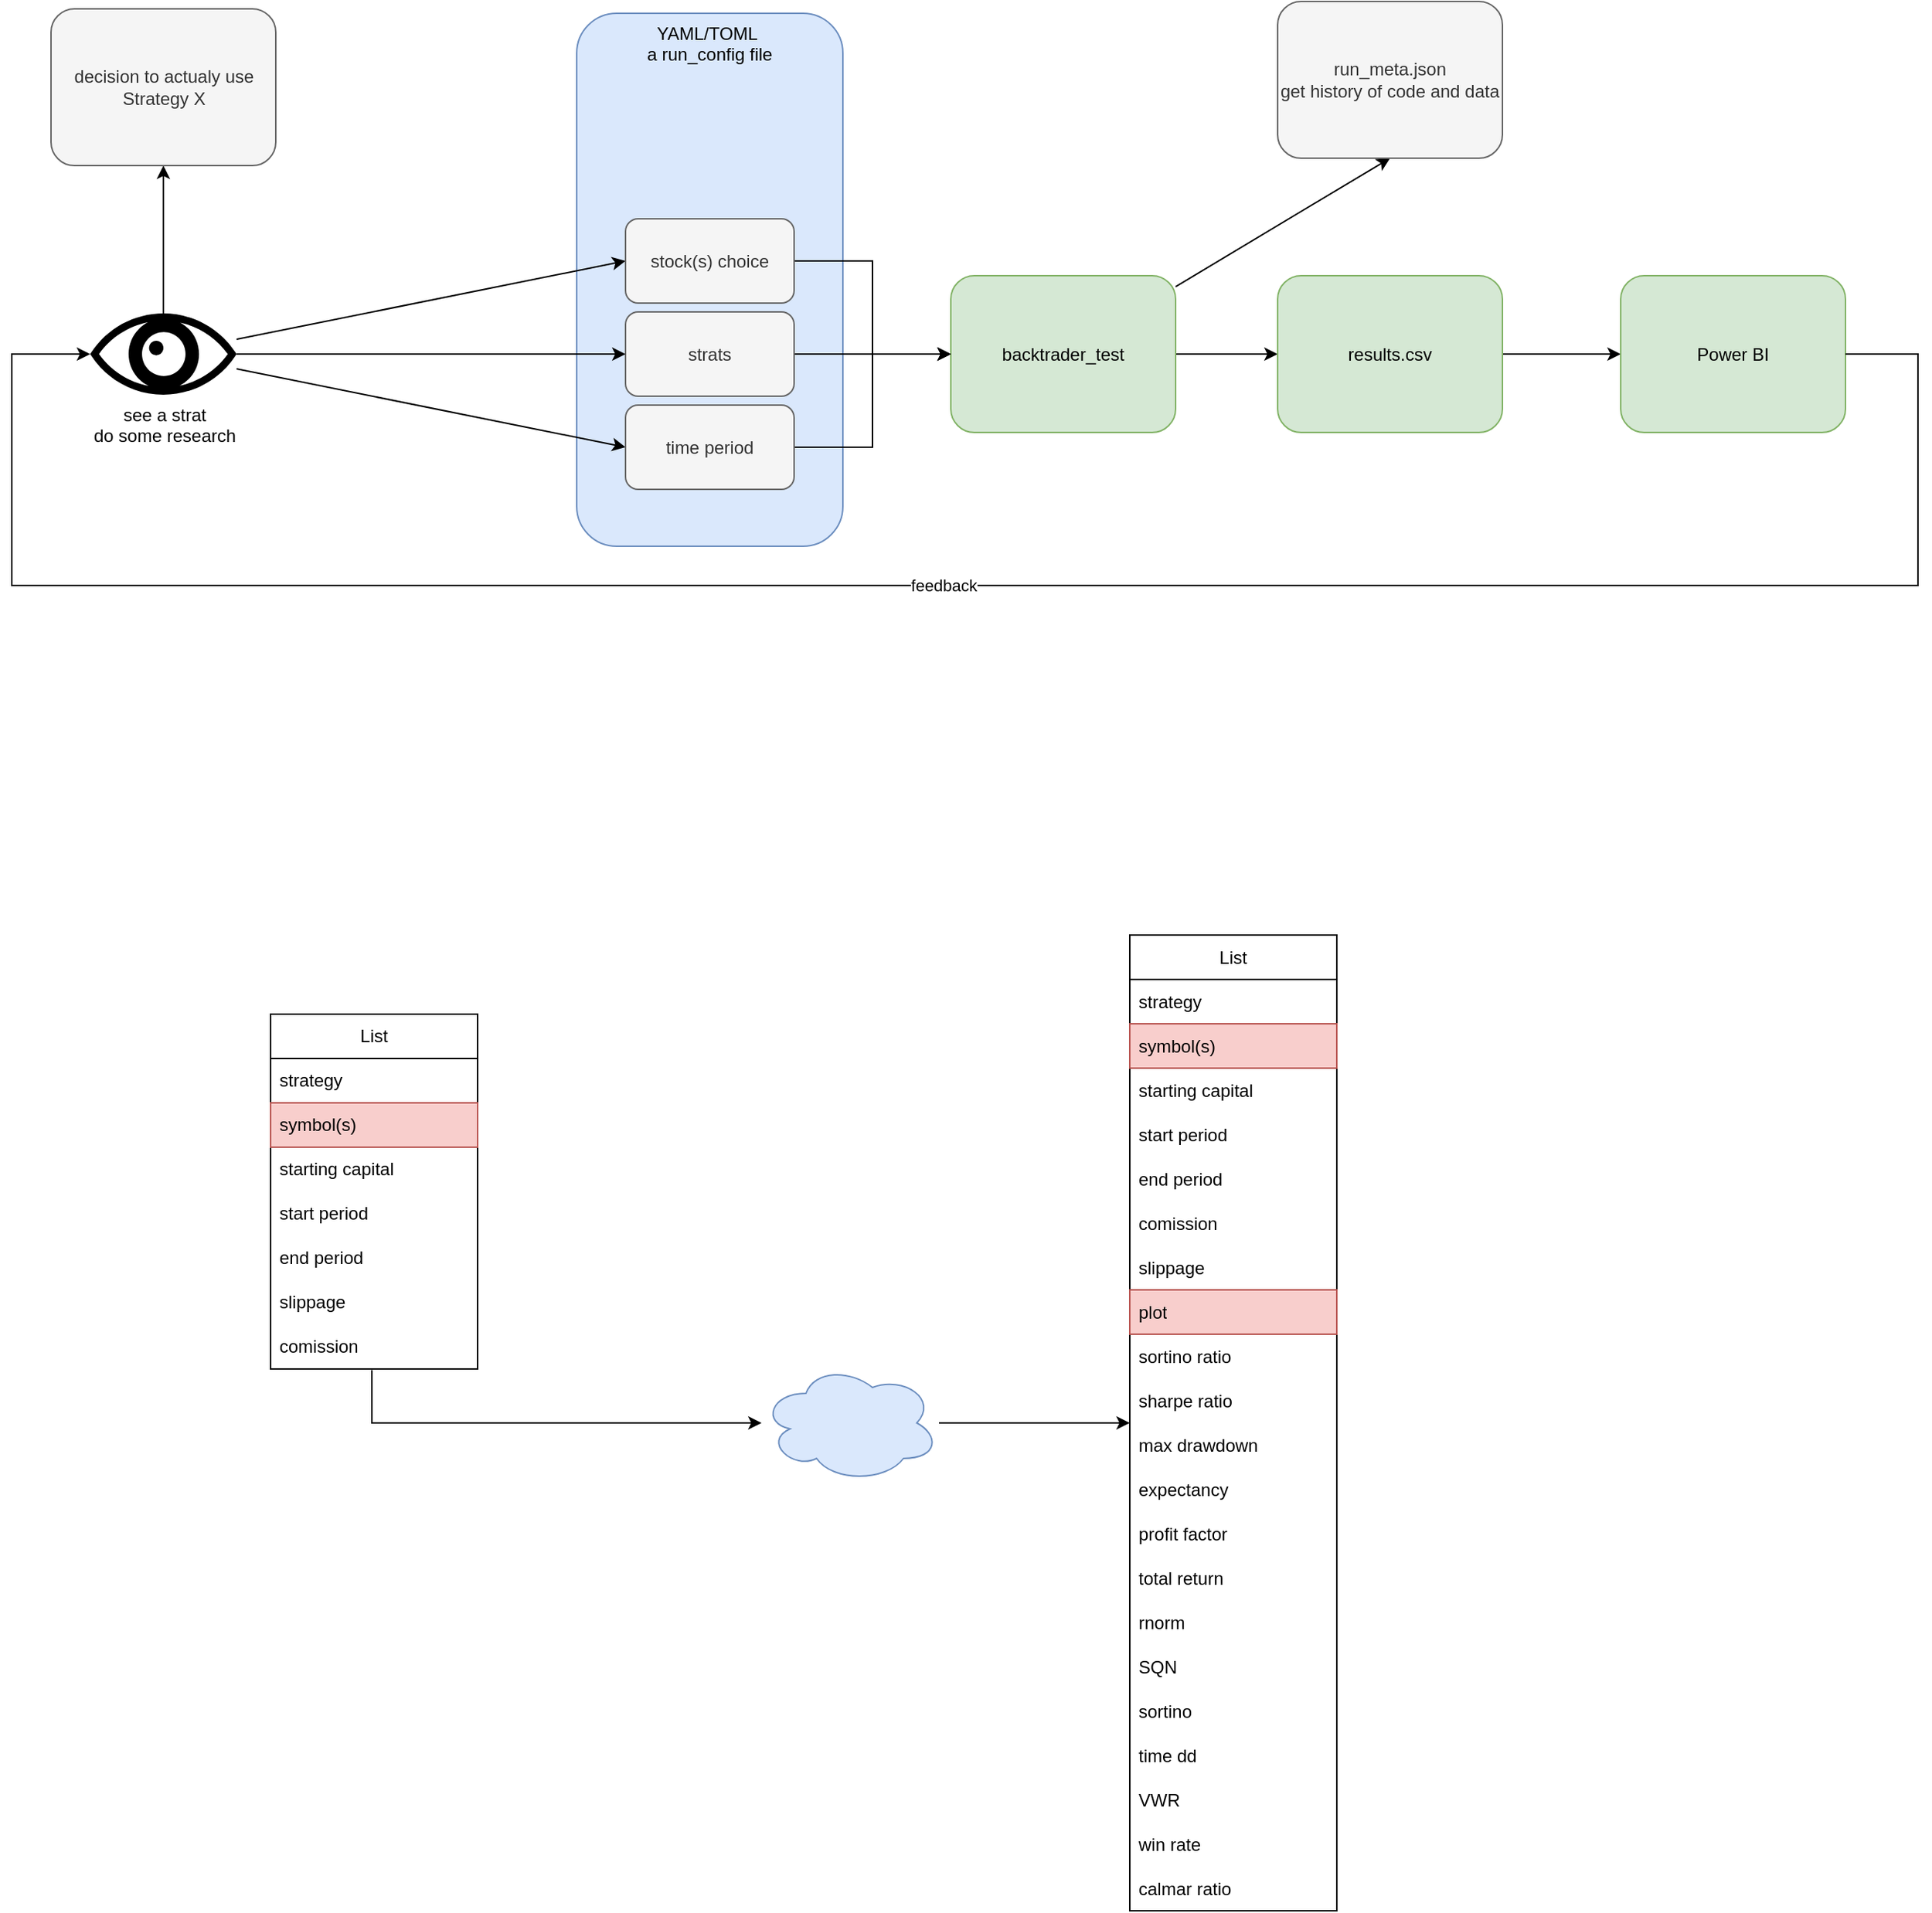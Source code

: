 <mxfile version="28.2.1" pages="4">
  <diagram name="Page-1" id="PpLuvKgXR1cycfUdP8N_">
    <mxGraphModel dx="1826" dy="846" grid="0" gridSize="10" guides="1" tooltips="1" connect="1" arrows="1" fold="1" page="0" pageScale="1" pageWidth="850" pageHeight="1100" math="0" shadow="0">
      <root>
        <mxCell id="0" />
        <mxCell id="1" parent="0" />
        <mxCell id="OttVHMf_RPyd4eU70FB--28" value="YAML/TOML&amp;nbsp;&lt;div&gt;a run_config file&lt;/div&gt;" style="rounded=1;whiteSpace=wrap;html=1;fillColor=#dae8fc;strokeColor=#6c8ebf;verticalAlign=top;" parent="1" vertex="1">
          <mxGeometry x="161" y="22" width="180" height="360.5" as="geometry" />
        </mxCell>
        <mxCell id="OttVHMf_RPyd4eU70FB--8" value="" style="edgeStyle=orthogonalEdgeStyle;rounded=0;orthogonalLoop=1;jettySize=auto;html=1;" parent="1" source="OttVHMf_RPyd4eU70FB--1" target="OttVHMf_RPyd4eU70FB--7" edge="1">
          <mxGeometry relative="1" as="geometry" />
        </mxCell>
        <mxCell id="OttVHMf_RPyd4eU70FB--1" value="backtrader_test" style="rounded=1;whiteSpace=wrap;html=1;fillColor=#d5e8d4;strokeColor=#82b366;" parent="1" vertex="1">
          <mxGeometry x="414" y="199.5" width="152" height="106" as="geometry" />
        </mxCell>
        <mxCell id="OttVHMf_RPyd4eU70FB--6" style="edgeStyle=orthogonalEdgeStyle;rounded=0;orthogonalLoop=1;jettySize=auto;html=1;" parent="1" source="OttVHMf_RPyd4eU70FB--3" target="OttVHMf_RPyd4eU70FB--1" edge="1">
          <mxGeometry relative="1" as="geometry" />
        </mxCell>
        <mxCell id="OttVHMf_RPyd4eU70FB--3" value="strats" style="rounded=1;whiteSpace=wrap;html=1;fillColor=#f5f5f5;fontColor=#333333;strokeColor=#666666;" parent="1" vertex="1">
          <mxGeometry x="194" y="224" width="114" height="57" as="geometry" />
        </mxCell>
        <mxCell id="OttVHMf_RPyd4eU70FB--5" style="rounded=0;orthogonalLoop=1;jettySize=auto;html=1;" parent="1" source="OttVHMf_RPyd4eU70FB--4" target="OttVHMf_RPyd4eU70FB--3" edge="1">
          <mxGeometry relative="1" as="geometry" />
        </mxCell>
        <mxCell id="OttVHMf_RPyd4eU70FB--19" style="rounded=0;orthogonalLoop=1;jettySize=auto;html=1;entryX=0;entryY=0.5;entryDx=0;entryDy=0;" parent="1" source="OttVHMf_RPyd4eU70FB--4" target="OttVHMf_RPyd4eU70FB--13" edge="1">
          <mxGeometry relative="1" as="geometry" />
        </mxCell>
        <mxCell id="OttVHMf_RPyd4eU70FB--20" style="rounded=0;orthogonalLoop=1;jettySize=auto;html=1;entryX=0;entryY=0.5;entryDx=0;entryDy=0;" parent="1" source="OttVHMf_RPyd4eU70FB--4" target="OttVHMf_RPyd4eU70FB--15" edge="1">
          <mxGeometry relative="1" as="geometry" />
        </mxCell>
        <mxCell id="OttVHMf_RPyd4eU70FB--23" style="edgeStyle=orthogonalEdgeStyle;rounded=0;orthogonalLoop=1;jettySize=auto;html=1;" parent="1" source="OttVHMf_RPyd4eU70FB--4" target="OttVHMf_RPyd4eU70FB--24" edge="1">
          <mxGeometry relative="1" as="geometry">
            <mxPoint x="-138" y="70" as="targetPoint" />
          </mxGeometry>
        </mxCell>
        <mxCell id="OttVHMf_RPyd4eU70FB--4" value="see a strat&lt;div&gt;do some research&lt;/div&gt;" style="shape=mxgraph.signs.healthcare.eye;html=1;pointerEvents=1;fillColor=#000000;strokeColor=none;verticalLabelPosition=bottom;verticalAlign=top;align=center;" parent="1" vertex="1">
          <mxGeometry x="-168" y="225" width="99" height="55" as="geometry" />
        </mxCell>
        <mxCell id="OttVHMf_RPyd4eU70FB--12" value="" style="edgeStyle=orthogonalEdgeStyle;rounded=0;orthogonalLoop=1;jettySize=auto;html=1;" parent="1" source="OttVHMf_RPyd4eU70FB--7" target="OttVHMf_RPyd4eU70FB--11" edge="1">
          <mxGeometry relative="1" as="geometry" />
        </mxCell>
        <mxCell id="OttVHMf_RPyd4eU70FB--7" value="results.csv" style="rounded=1;whiteSpace=wrap;html=1;fillColor=#d5e8d4;strokeColor=#82b366;" parent="1" vertex="1">
          <mxGeometry x="635" y="199.5" width="152" height="106" as="geometry" />
        </mxCell>
        <mxCell id="OttVHMf_RPyd4eU70FB--27" value="" style="rounded=0;orthogonalLoop=1;jettySize=auto;html=1;entryX=0.5;entryY=1;entryDx=0;entryDy=0;" parent="1" source="OttVHMf_RPyd4eU70FB--1" target="OttVHMf_RPyd4eU70FB--26" edge="1">
          <mxGeometry relative="1" as="geometry" />
        </mxCell>
        <mxCell id="OttVHMf_RPyd4eU70FB--11" value="Power BI" style="rounded=1;whiteSpace=wrap;html=1;fillColor=#d5e8d4;strokeColor=#82b366;" parent="1" vertex="1">
          <mxGeometry x="867" y="199.5" width="152" height="106" as="geometry" />
        </mxCell>
        <mxCell id="OttVHMf_RPyd4eU70FB--14" style="edgeStyle=orthogonalEdgeStyle;rounded=0;orthogonalLoop=1;jettySize=auto;html=1;" parent="1" source="OttVHMf_RPyd4eU70FB--13" target="OttVHMf_RPyd4eU70FB--1" edge="1">
          <mxGeometry relative="1" as="geometry" />
        </mxCell>
        <mxCell id="OttVHMf_RPyd4eU70FB--13" value="stock(s) choice" style="rounded=1;whiteSpace=wrap;html=1;fillColor=#f5f5f5;fontColor=#333333;strokeColor=#666666;" parent="1" vertex="1">
          <mxGeometry x="194" y="161" width="114" height="57" as="geometry" />
        </mxCell>
        <mxCell id="OttVHMf_RPyd4eU70FB--16" style="edgeStyle=orthogonalEdgeStyle;rounded=0;orthogonalLoop=1;jettySize=auto;html=1;" parent="1" source="OttVHMf_RPyd4eU70FB--15" target="OttVHMf_RPyd4eU70FB--1" edge="1">
          <mxGeometry relative="1" as="geometry" />
        </mxCell>
        <mxCell id="OttVHMf_RPyd4eU70FB--15" value="time period" style="rounded=1;whiteSpace=wrap;html=1;fillColor=#f5f5f5;fontColor=#333333;strokeColor=#666666;" parent="1" vertex="1">
          <mxGeometry x="194" y="287" width="114" height="57" as="geometry" />
        </mxCell>
        <mxCell id="OttVHMf_RPyd4eU70FB--21" style="edgeStyle=orthogonalEdgeStyle;rounded=0;orthogonalLoop=1;jettySize=auto;html=1;entryX=0;entryY=0.5;entryDx=0;entryDy=0;entryPerimeter=0;" parent="1" source="OttVHMf_RPyd4eU70FB--11" target="OttVHMf_RPyd4eU70FB--4" edge="1">
          <mxGeometry relative="1" as="geometry">
            <Array as="points">
              <mxPoint x="1068" y="252" />
              <mxPoint x="1068" y="409" />
              <mxPoint x="-221" y="409" />
              <mxPoint x="-221" y="252" />
            </Array>
          </mxGeometry>
        </mxCell>
        <mxCell id="OttVHMf_RPyd4eU70FB--22" value="feedback" style="edgeLabel;html=1;align=center;verticalAlign=middle;resizable=0;points=[];" parent="OttVHMf_RPyd4eU70FB--21" vertex="1" connectable="0">
          <mxGeometry x="0.015" relative="1" as="geometry">
            <mxPoint as="offset" />
          </mxGeometry>
        </mxCell>
        <mxCell id="OttVHMf_RPyd4eU70FB--24" value="decision to actualy use Strategy X" style="rounded=1;whiteSpace=wrap;html=1;fillColor=#f5f5f5;fontColor=#333333;strokeColor=#666666;" parent="1" vertex="1">
          <mxGeometry x="-194.5" y="19" width="152" height="106" as="geometry" />
        </mxCell>
        <mxCell id="OttVHMf_RPyd4eU70FB--26" value="run_meta.json&lt;div&gt;get history of code and data&lt;/div&gt;" style="rounded=1;whiteSpace=wrap;html=1;fillColor=#f5f5f5;fontColor=#333333;strokeColor=#666666;" parent="1" vertex="1">
          <mxGeometry x="635" y="14" width="152" height="106" as="geometry" />
        </mxCell>
        <mxCell id="MP7NyrBWsppJ3BY2-yc_-33" style="edgeStyle=orthogonalEdgeStyle;rounded=0;orthogonalLoop=1;jettySize=auto;html=1;" parent="1" source="MP7NyrBWsppJ3BY2-yc_-41" target="MP7NyrBWsppJ3BY2-yc_-8" edge="1">
          <mxGeometry relative="1" as="geometry">
            <mxPoint x="429" y="976" as="sourcePoint" />
          </mxGeometry>
        </mxCell>
        <mxCell id="MP7NyrBWsppJ3BY2-yc_-32" style="edgeStyle=orthogonalEdgeStyle;rounded=0;orthogonalLoop=1;jettySize=auto;html=1;exitX=0.489;exitY=1.027;exitDx=0;exitDy=0;exitPerimeter=0;" parent="1" source="MP7NyrBWsppJ3BY2-yc_-15" target="MP7NyrBWsppJ3BY2-yc_-41" edge="1">
          <mxGeometry relative="1" as="geometry">
            <mxPoint x="124" y="975.524" as="targetPoint" />
          </mxGeometry>
        </mxCell>
        <mxCell id="MP7NyrBWsppJ3BY2-yc_-4" value="List" style="swimlane;fontStyle=0;childLayout=stackLayout;horizontal=1;startSize=30;horizontalStack=0;resizeParent=1;resizeParentMax=0;resizeLast=0;collapsible=1;marginBottom=0;whiteSpace=wrap;html=1;" parent="1" vertex="1">
          <mxGeometry x="-46" y="699" width="140" height="240" as="geometry">
            <mxRectangle x="-46" y="699" width="54" height="30" as="alternateBounds" />
          </mxGeometry>
        </mxCell>
        <mxCell id="MP7NyrBWsppJ3BY2-yc_-5" value="strategy" style="text;strokeColor=none;fillColor=none;align=left;verticalAlign=middle;spacingLeft=4;spacingRight=4;overflow=hidden;points=[[0,0.5],[1,0.5]];portConstraint=eastwest;rotatable=0;whiteSpace=wrap;html=1;" parent="MP7NyrBWsppJ3BY2-yc_-4" vertex="1">
          <mxGeometry y="30" width="140" height="30" as="geometry" />
        </mxCell>
        <mxCell id="58ptV76HH5DCuxlVRL2f-1" value="symbol(s)" style="text;strokeColor=#b85450;fillColor=#f8cecc;align=left;verticalAlign=middle;spacingLeft=4;spacingRight=4;overflow=hidden;points=[[0,0.5],[1,0.5]];portConstraint=eastwest;rotatable=0;whiteSpace=wrap;html=1;" vertex="1" parent="MP7NyrBWsppJ3BY2-yc_-4">
          <mxGeometry y="60" width="140" height="30" as="geometry" />
        </mxCell>
        <mxCell id="MP7NyrBWsppJ3BY2-yc_-13" value="starting capital" style="text;strokeColor=none;fillColor=none;align=left;verticalAlign=middle;spacingLeft=4;spacingRight=4;overflow=hidden;points=[[0,0.5],[1,0.5]];portConstraint=eastwest;rotatable=0;whiteSpace=wrap;html=1;" parent="MP7NyrBWsppJ3BY2-yc_-4" vertex="1">
          <mxGeometry y="90" width="140" height="30" as="geometry" />
        </mxCell>
        <mxCell id="MP7NyrBWsppJ3BY2-yc_-7" value="start period" style="text;strokeColor=none;fillColor=none;align=left;verticalAlign=middle;spacingLeft=4;spacingRight=4;overflow=hidden;points=[[0,0.5],[1,0.5]];portConstraint=eastwest;rotatable=0;whiteSpace=wrap;html=1;" parent="MP7NyrBWsppJ3BY2-yc_-4" vertex="1">
          <mxGeometry y="120" width="140" height="30" as="geometry" />
        </mxCell>
        <mxCell id="MP7NyrBWsppJ3BY2-yc_-12" value="end period" style="text;strokeColor=none;fillColor=none;align=left;verticalAlign=middle;spacingLeft=4;spacingRight=4;overflow=hidden;points=[[0,0.5],[1,0.5]];portConstraint=eastwest;rotatable=0;whiteSpace=wrap;html=1;" parent="MP7NyrBWsppJ3BY2-yc_-4" vertex="1">
          <mxGeometry y="150" width="140" height="30" as="geometry" />
        </mxCell>
        <mxCell id="MP7NyrBWsppJ3BY2-yc_-16" value="slippage" style="text;strokeColor=none;fillColor=none;align=left;verticalAlign=middle;spacingLeft=4;spacingRight=4;overflow=hidden;points=[[0,0.5],[1,0.5]];portConstraint=eastwest;rotatable=0;whiteSpace=wrap;html=1;" parent="MP7NyrBWsppJ3BY2-yc_-4" vertex="1">
          <mxGeometry y="180" width="140" height="30" as="geometry" />
        </mxCell>
        <mxCell id="MP7NyrBWsppJ3BY2-yc_-15" value="comission" style="text;strokeColor=none;fillColor=none;align=left;verticalAlign=middle;spacingLeft=4;spacingRight=4;overflow=hidden;points=[[0,0.5],[1,0.5]];portConstraint=eastwest;rotatable=0;whiteSpace=wrap;html=1;" parent="MP7NyrBWsppJ3BY2-yc_-4" vertex="1">
          <mxGeometry y="210" width="140" height="30" as="geometry" />
        </mxCell>
        <mxCell id="MP7NyrBWsppJ3BY2-yc_-8" value="List" style="swimlane;fontStyle=0;childLayout=stackLayout;horizontal=1;startSize=30;horizontalStack=0;resizeParent=1;resizeParentMax=0;resizeLast=0;collapsible=1;marginBottom=0;whiteSpace=wrap;html=1;" parent="1" vertex="1">
          <mxGeometry x="535" y="645.5" width="140" height="660" as="geometry">
            <mxRectangle x="535" y="645.5" width="54" height="30" as="alternateBounds" />
          </mxGeometry>
        </mxCell>
        <mxCell id="MP7NyrBWsppJ3BY2-yc_-34" value="strategy" style="text;strokeColor=none;fillColor=none;align=left;verticalAlign=middle;spacingLeft=4;spacingRight=4;overflow=hidden;points=[[0,0.5],[1,0.5]];portConstraint=eastwest;rotatable=0;whiteSpace=wrap;html=1;" parent="MP7NyrBWsppJ3BY2-yc_-8" vertex="1">
          <mxGeometry y="30" width="140" height="30" as="geometry" />
        </mxCell>
        <mxCell id="MP7NyrBWsppJ3BY2-yc_-35" value="symbol(s)" style="text;strokeColor=#b85450;fillColor=#f8cecc;align=left;verticalAlign=middle;spacingLeft=4;spacingRight=4;overflow=hidden;points=[[0,0.5],[1,0.5]];portConstraint=eastwest;rotatable=0;whiteSpace=wrap;html=1;" parent="MP7NyrBWsppJ3BY2-yc_-8" vertex="1">
          <mxGeometry y="60" width="140" height="30" as="geometry" />
        </mxCell>
        <mxCell id="MP7NyrBWsppJ3BY2-yc_-36" value="starting capital" style="text;strokeColor=none;fillColor=none;align=left;verticalAlign=middle;spacingLeft=4;spacingRight=4;overflow=hidden;points=[[0,0.5],[1,0.5]];portConstraint=eastwest;rotatable=0;whiteSpace=wrap;html=1;" parent="MP7NyrBWsppJ3BY2-yc_-8" vertex="1">
          <mxGeometry y="90" width="140" height="30" as="geometry" />
        </mxCell>
        <mxCell id="MP7NyrBWsppJ3BY2-yc_-37" value="start period" style="text;strokeColor=none;fillColor=none;align=left;verticalAlign=middle;spacingLeft=4;spacingRight=4;overflow=hidden;points=[[0,0.5],[1,0.5]];portConstraint=eastwest;rotatable=0;whiteSpace=wrap;html=1;" parent="MP7NyrBWsppJ3BY2-yc_-8" vertex="1">
          <mxGeometry y="120" width="140" height="30" as="geometry" />
        </mxCell>
        <mxCell id="MP7NyrBWsppJ3BY2-yc_-38" value="end period" style="text;strokeColor=none;fillColor=none;align=left;verticalAlign=middle;spacingLeft=4;spacingRight=4;overflow=hidden;points=[[0,0.5],[1,0.5]];portConstraint=eastwest;rotatable=0;whiteSpace=wrap;html=1;" parent="MP7NyrBWsppJ3BY2-yc_-8" vertex="1">
          <mxGeometry y="150" width="140" height="30" as="geometry" />
        </mxCell>
        <mxCell id="MP7NyrBWsppJ3BY2-yc_-40" value="comission" style="text;strokeColor=none;fillColor=none;align=left;verticalAlign=middle;spacingLeft=4;spacingRight=4;overflow=hidden;points=[[0,0.5],[1,0.5]];portConstraint=eastwest;rotatable=0;whiteSpace=wrap;html=1;" parent="MP7NyrBWsppJ3BY2-yc_-8" vertex="1">
          <mxGeometry y="180" width="140" height="30" as="geometry" />
        </mxCell>
        <mxCell id="MP7NyrBWsppJ3BY2-yc_-39" value="slippage" style="text;strokeColor=none;fillColor=none;align=left;verticalAlign=middle;spacingLeft=4;spacingRight=4;overflow=hidden;points=[[0,0.5],[1,0.5]];portConstraint=eastwest;rotatable=0;whiteSpace=wrap;html=1;" parent="MP7NyrBWsppJ3BY2-yc_-8" vertex="1">
          <mxGeometry y="210" width="140" height="30" as="geometry" />
        </mxCell>
        <mxCell id="MP7NyrBWsppJ3BY2-yc_-9" value="plot" style="text;strokeColor=#b85450;fillColor=#f8cecc;align=left;verticalAlign=middle;spacingLeft=4;spacingRight=4;overflow=hidden;points=[[0,0.5],[1,0.5]];portConstraint=eastwest;rotatable=0;whiteSpace=wrap;html=1;" parent="MP7NyrBWsppJ3BY2-yc_-8" vertex="1">
          <mxGeometry y="240" width="140" height="30" as="geometry" />
        </mxCell>
        <mxCell id="MP7NyrBWsppJ3BY2-yc_-20" value="sortino ratio" style="text;strokeColor=none;fillColor=none;align=left;verticalAlign=middle;spacingLeft=4;spacingRight=4;overflow=hidden;points=[[0,0.5],[1,0.5]];portConstraint=eastwest;rotatable=0;whiteSpace=wrap;html=1;" parent="MP7NyrBWsppJ3BY2-yc_-8" vertex="1">
          <mxGeometry y="270" width="140" height="30" as="geometry" />
        </mxCell>
        <mxCell id="MP7NyrBWsppJ3BY2-yc_-19" value="sharpe ratio" style="text;strokeColor=none;fillColor=none;align=left;verticalAlign=middle;spacingLeft=4;spacingRight=4;overflow=hidden;points=[[0,0.5],[1,0.5]];portConstraint=eastwest;rotatable=0;whiteSpace=wrap;html=1;" parent="MP7NyrBWsppJ3BY2-yc_-8" vertex="1">
          <mxGeometry y="300" width="140" height="30" as="geometry" />
        </mxCell>
        <mxCell id="MP7NyrBWsppJ3BY2-yc_-22" value="max drawdown" style="text;strokeColor=none;fillColor=none;align=left;verticalAlign=middle;spacingLeft=4;spacingRight=4;overflow=hidden;points=[[0,0.5],[1,0.5]];portConstraint=eastwest;rotatable=0;whiteSpace=wrap;html=1;" parent="MP7NyrBWsppJ3BY2-yc_-8" vertex="1">
          <mxGeometry y="330" width="140" height="30" as="geometry" />
        </mxCell>
        <mxCell id="MP7NyrBWsppJ3BY2-yc_-29" value="expectancy" style="text;strokeColor=none;fillColor=none;align=left;verticalAlign=middle;spacingLeft=4;spacingRight=4;overflow=hidden;points=[[0,0.5],[1,0.5]];portConstraint=eastwest;rotatable=0;whiteSpace=wrap;html=1;" parent="MP7NyrBWsppJ3BY2-yc_-8" vertex="1">
          <mxGeometry y="360" width="140" height="30" as="geometry" />
        </mxCell>
        <mxCell id="MP7NyrBWsppJ3BY2-yc_-21" value="profit factor" style="text;strokeColor=none;fillColor=none;align=left;verticalAlign=middle;spacingLeft=4;spacingRight=4;overflow=hidden;points=[[0,0.5],[1,0.5]];portConstraint=eastwest;rotatable=0;whiteSpace=wrap;html=1;" parent="MP7NyrBWsppJ3BY2-yc_-8" vertex="1">
          <mxGeometry y="390" width="140" height="30" as="geometry" />
        </mxCell>
        <mxCell id="MP7NyrBWsppJ3BY2-yc_-25" value="total return" style="text;strokeColor=none;fillColor=none;align=left;verticalAlign=middle;spacingLeft=4;spacingRight=4;overflow=hidden;points=[[0,0.5],[1,0.5]];portConstraint=eastwest;rotatable=0;whiteSpace=wrap;html=1;" parent="MP7NyrBWsppJ3BY2-yc_-8" vertex="1">
          <mxGeometry y="420" width="140" height="30" as="geometry" />
        </mxCell>
        <mxCell id="MP7NyrBWsppJ3BY2-yc_-28" value="rnorm" style="text;strokeColor=none;fillColor=none;align=left;verticalAlign=middle;spacingLeft=4;spacingRight=4;overflow=hidden;points=[[0,0.5],[1,0.5]];portConstraint=eastwest;rotatable=0;whiteSpace=wrap;html=1;" parent="MP7NyrBWsppJ3BY2-yc_-8" vertex="1">
          <mxGeometry y="450" width="140" height="30" as="geometry" />
        </mxCell>
        <mxCell id="MP7NyrBWsppJ3BY2-yc_-27" value="SQN" style="text;strokeColor=none;fillColor=none;align=left;verticalAlign=middle;spacingLeft=4;spacingRight=4;overflow=hidden;points=[[0,0.5],[1,0.5]];portConstraint=eastwest;rotatable=0;whiteSpace=wrap;html=1;" parent="MP7NyrBWsppJ3BY2-yc_-8" vertex="1">
          <mxGeometry y="480" width="140" height="30" as="geometry" />
        </mxCell>
        <mxCell id="MP7NyrBWsppJ3BY2-yc_-24" value="sortino" style="text;strokeColor=none;fillColor=none;align=left;verticalAlign=middle;spacingLeft=4;spacingRight=4;overflow=hidden;points=[[0,0.5],[1,0.5]];portConstraint=eastwest;rotatable=0;whiteSpace=wrap;html=1;" parent="MP7NyrBWsppJ3BY2-yc_-8" vertex="1">
          <mxGeometry y="510" width="140" height="30" as="geometry" />
        </mxCell>
        <mxCell id="MP7NyrBWsppJ3BY2-yc_-30" value="time dd" style="text;strokeColor=none;fillColor=none;align=left;verticalAlign=middle;spacingLeft=4;spacingRight=4;overflow=hidden;points=[[0,0.5],[1,0.5]];portConstraint=eastwest;rotatable=0;whiteSpace=wrap;html=1;" parent="MP7NyrBWsppJ3BY2-yc_-8" vertex="1">
          <mxGeometry y="540" width="140" height="30" as="geometry" />
        </mxCell>
        <mxCell id="MP7NyrBWsppJ3BY2-yc_-26" value="VWR" style="text;strokeColor=none;fillColor=none;align=left;verticalAlign=middle;spacingLeft=4;spacingRight=4;overflow=hidden;points=[[0,0.5],[1,0.5]];portConstraint=eastwest;rotatable=0;whiteSpace=wrap;html=1;" parent="MP7NyrBWsppJ3BY2-yc_-8" vertex="1">
          <mxGeometry y="570" width="140" height="30" as="geometry" />
        </mxCell>
        <mxCell id="MP7NyrBWsppJ3BY2-yc_-23" value="win rate" style="text;strokeColor=none;fillColor=none;align=left;verticalAlign=middle;spacingLeft=4;spacingRight=4;overflow=hidden;points=[[0,0.5],[1,0.5]];portConstraint=eastwest;rotatable=0;whiteSpace=wrap;html=1;" parent="MP7NyrBWsppJ3BY2-yc_-8" vertex="1">
          <mxGeometry y="600" width="140" height="30" as="geometry" />
        </mxCell>
        <mxCell id="MP7NyrBWsppJ3BY2-yc_-18" value="calmar ratio" style="text;strokeColor=none;fillColor=none;align=left;verticalAlign=middle;spacingLeft=4;spacingRight=4;overflow=hidden;points=[[0,0.5],[1,0.5]];portConstraint=eastwest;rotatable=0;whiteSpace=wrap;html=1;" parent="MP7NyrBWsppJ3BY2-yc_-8" vertex="1">
          <mxGeometry y="630" width="140" height="30" as="geometry" />
        </mxCell>
        <mxCell id="MP7NyrBWsppJ3BY2-yc_-41" value="" style="ellipse;shape=cloud;whiteSpace=wrap;html=1;fillColor=#dae8fc;strokeColor=#6c8ebf;" parent="1" vertex="1">
          <mxGeometry x="286" y="935.5" width="120" height="80" as="geometry" />
        </mxCell>
      </root>
    </mxGraphModel>
  </diagram>
  <diagram id="wu6eLkEy-QLBU9SzQ8Wd" name="Page-2">
    <mxGraphModel dx="1383" dy="983" grid="0" gridSize="10" guides="1" tooltips="1" connect="1" arrows="1" fold="1" page="0" pageScale="1" pageWidth="850" pageHeight="1100" math="0" shadow="0">
      <root>
        <mxCell id="0" />
        <mxCell id="1" parent="0" />
        <mxCell id="2_683GzcOg6-tzV2Ec2P-1" value="todo" style="swimlane;fontStyle=0;childLayout=stackLayout;horizontal=1;startSize=30;horizontalStack=0;resizeParent=1;resizeParentMax=0;resizeLast=0;collapsible=1;marginBottom=0;whiteSpace=wrap;html=1;fillColor=#dae8fc;strokeColor=#6c8ebf;" parent="1" vertex="1">
          <mxGeometry x="-136" y="-201" width="300" height="120" as="geometry" />
        </mxCell>
        <mxCell id="uV68EcK6joVEOVaFNvzS-14" value="BTC seulement 200 valeures extraite d&#39;alpha" style="text;strokeColor=#d79b00;fillColor=#ffe6cc;align=left;verticalAlign=middle;spacingLeft=4;spacingRight=4;overflow=hidden;points=[[0,0.5],[1,0.5]];portConstraint=eastwest;rotatable=0;whiteSpace=wrap;html=1;strokeWidth=1;opacity=50;" parent="2_683GzcOg6-tzV2Ec2P-1" vertex="1">
          <mxGeometry y="30" width="300" height="30" as="geometry" />
        </mxCell>
        <mxCell id="-RUpofSE1hd5LHela24s-1" value="l&#39;import utilisant stooq prend pas en compte le fichier de config yaml" style="text;strokeColor=#d79b00;fillColor=#ffe6cc;align=left;verticalAlign=middle;spacingLeft=4;spacingRight=4;overflow=hidden;points=[[0,0.5],[1,0.5]];portConstraint=eastwest;rotatable=0;whiteSpace=wrap;html=1;strokeWidth=1;opacity=50;" parent="2_683GzcOg6-tzV2Ec2P-1" vertex="1">
          <mxGeometry y="60" width="300" height="30" as="geometry" />
        </mxCell>
        <mxCell id="uV68EcK6joVEOVaFNvzS-4" value="aucun compte rendu d&#39;éxécution + meilleur visu de return" style="text;align=left;verticalAlign=middle;spacingLeft=4;spacingRight=4;overflow=hidden;points=[[0,0.5],[1,0.5]];portConstraint=eastwest;rotatable=0;whiteSpace=wrap;html=1;strokeWidth=1;opacity=50;" parent="2_683GzcOg6-tzV2Ec2P-1" vertex="1">
          <mxGeometry y="90" width="300" height="30" as="geometry" />
        </mxCell>
        <mxCell id="2_683GzcOg6-tzV2Ec2P-5" value="done" style="swimlane;fontStyle=0;childLayout=stackLayout;horizontal=1;startSize=30;horizontalStack=0;resizeParent=1;resizeParentMax=0;resizeLast=0;collapsible=1;marginBottom=0;whiteSpace=wrap;html=1;fillColor=#d5e8d4;strokeColor=#82b366;" parent="1" vertex="1">
          <mxGeometry x="164" y="-201" width="300" height="264" as="geometry" />
        </mxCell>
        <mxCell id="2_683GzcOg6-tzV2Ec2P-3" value="results.csv" style="text;strokeColor=#7D7D7D;fillColor=none;align=left;verticalAlign=middle;spacingLeft=4;spacingRight=4;overflow=hidden;points=[[0,0.5],[1,0.5]];portConstraint=eastwest;rotatable=0;whiteSpace=wrap;html=1;strokeWidth=1;opacity=50;" parent="2_683GzcOg6-tzV2Ec2P-5" vertex="1">
          <mxGeometry y="30" width="300" height="30" as="geometry" />
        </mxCell>
        <mxCell id="uV68EcK6joVEOVaFNvzS-5" value="mettre en place une étude de la P-value des indicateurs à l&#39;aide de permutation backtesting" style="text;strokeColor=#d79b00;fillColor=#ffe6cc;align=left;verticalAlign=middle;spacingLeft=4;spacingRight=4;overflow=hidden;points=[[0,0.5],[1,0.5]];portConstraint=eastwest;rotatable=0;whiteSpace=wrap;html=1;strokeWidth=1;opacity=50;" parent="2_683GzcOg6-tzV2Ec2P-5" vertex="1">
          <mxGeometry y="60" width="300" height="30" as="geometry" />
        </mxCell>
        <mxCell id="2_683GzcOg6-tzV2Ec2P-2" value="single config file YAML/TOML" style="text;strokeColor=#7D7D7D;fillColor=none;align=left;verticalAlign=middle;spacingLeft=4;spacingRight=4;overflow=hidden;points=[[0,0.5],[1,0.5]];portConstraint=eastwest;rotatable=0;whiteSpace=wrap;html=1;strokeWidth=1;opacity=50;" parent="2_683GzcOg6-tzV2Ec2P-5" vertex="1">
          <mxGeometry y="90" width="300" height="30" as="geometry" />
        </mxCell>
        <mxCell id="uV68EcK6joVEOVaFNvzS-1" value="power bi erreur de filtre quand rien n&#39;est coché, prend la valeure minimum(kpi remplacé par gauge)" style="text;strokeColor=#b85450;fillColor=#f8cecc;align=left;verticalAlign=middle;spacingLeft=4;spacingRight=4;overflow=hidden;points=[[0,0.5],[1,0.5]];portConstraint=eastwest;rotatable=0;whiteSpace=wrap;html=1;strokeWidth=1;opacity=50;" parent="2_683GzcOg6-tzV2Ec2P-5" vertex="1">
          <mxGeometry y="120" width="300" height="30" as="geometry" />
        </mxCell>
        <mxCell id="uV68EcK6joVEOVaFNvzS-13" value="alpha et stooqdl ne sont pas solicité lors de l&#39;import des 500 tickers, ça force yfinance à importer&amp;nbsp; -&amp;gt; LAG colossal" style="text;strokeColor=#b85450;fillColor=#f8cecc;align=left;verticalAlign=middle;spacingLeft=4;spacingRight=4;overflow=hidden;points=[[0,0.5],[1,0.5]];portConstraint=eastwest;rotatable=0;whiteSpace=wrap;html=1;strokeWidth=1;opacity=50;" parent="2_683GzcOg6-tzV2Ec2P-5" vertex="1">
          <mxGeometry y="150" width="300" height="54" as="geometry" />
        </mxCell>
        <mxCell id="uV68EcK6joVEOVaFNvzS-2" value="div/0 quand on essaie de faire la liste des 500 tickers" style="text;strokeColor=#7D7D7D;fillColor=none;align=left;verticalAlign=middle;spacingLeft=4;spacingRight=4;overflow=hidden;points=[[0,0.5],[1,0.5]];portConstraint=eastwest;rotatable=0;whiteSpace=wrap;html=1;strokeWidth=1;opacity=50;" parent="2_683GzcOg6-tzV2Ec2P-5" vertex="1">
          <mxGeometry y="204" width="300" height="30" as="geometry" />
        </mxCell>
        <mxCell id="2_683GzcOg6-tzV2Ec2P-4" value="power BI visual" style="text;strokeColor=#7D7D7D;fillColor=none;align=left;verticalAlign=middle;spacingLeft=4;spacingRight=4;overflow=hidden;points=[[0,0.5],[1,0.5]];portConstraint=eastwest;rotatable=0;whiteSpace=wrap;html=1;strokeWidth=1;opacity=50;" parent="2_683GzcOg6-tzV2Ec2P-5" vertex="1">
          <mxGeometry y="234" width="300" height="30" as="geometry" />
        </mxCell>
        <mxCell id="CI9pJ-zGez9JW0cDsPLs-1" value="ignored" style="swimlane;fontStyle=0;childLayout=stackLayout;horizontal=1;startSize=30;horizontalStack=0;resizeParent=1;resizeParentMax=0;resizeLast=0;collapsible=1;marginBottom=0;whiteSpace=wrap;html=1;fillColor=#f8cecc;strokeColor=#b85450;" vertex="1" parent="1">
          <mxGeometry x="464" y="-201" width="300" height="90" as="geometry" />
        </mxCell>
        <mxCell id="eo-tqrcWiLPqT2ft7SG5-1" value="run_meta.json trace of code used and results of that code" style="text;strokeColor=#7D7D7D;fillColor=none;align=left;verticalAlign=middle;spacingLeft=4;spacingRight=4;overflow=hidden;points=[[0,0.5],[1,0.5]];portConstraint=eastwest;rotatable=0;whiteSpace=wrap;html=1;strokeWidth=1;opacity=50;" parent="CI9pJ-zGez9JW0cDsPLs-1" vertex="1">
          <mxGeometry y="30" width="300" height="30" as="geometry" />
        </mxCell>
        <mxCell id="uV68EcK6joVEOVaFNvzS-3" value="trop de tickers ignoré lors de la liste de 500" style="text;strokeColor=#d6b656;fillColor=#fff2cc;align=left;verticalAlign=middle;spacingLeft=4;spacingRight=4;overflow=hidden;points=[[0,0.5],[1,0.5]];portConstraint=eastwest;rotatable=0;whiteSpace=wrap;html=1;strokeWidth=1;opacity=50;" parent="CI9pJ-zGez9JW0cDsPLs-1" vertex="1">
          <mxGeometry y="60" width="300" height="30" as="geometry" />
        </mxCell>
      </root>
    </mxGraphModel>
  </diagram>
  <diagram id="z7ww-3QPRUB0mfgvtWjP" name="Page-3">
    <mxGraphModel dx="1141" dy="677" grid="1" gridSize="10" guides="1" tooltips="1" connect="1" arrows="1" fold="1" page="1" pageScale="1" pageWidth="850" pageHeight="1100" math="0" shadow="0">
      <root>
        <mxCell id="0" />
        <mxCell id="1" parent="0" />
        <mxCell id="Z85VfLSoGlAw_amBVROT-1" value="Stooq" style="rounded=1;whiteSpace=wrap;html=1;fillColor=#d5e8d4;strokeColor=#82b366;" parent="1" vertex="1">
          <mxGeometry x="50" y="130" width="190" height="130" as="geometry" />
        </mxCell>
        <mxCell id="Z85VfLSoGlAw_amBVROT-2" value="Polygon" style="rounded=1;whiteSpace=wrap;html=1;" parent="1" vertex="1">
          <mxGeometry x="260" y="130" width="190" height="130" as="geometry" />
        </mxCell>
        <mxCell id="Z85VfLSoGlAw_amBVROT-3" value="Alpha Vantage" style="rounded=1;whiteSpace=wrap;html=1;fillColor=#d5e8d4;strokeColor=#82b366;" parent="1" vertex="1">
          <mxGeometry x="450" y="130" width="190" height="130" as="geometry" />
        </mxCell>
        <mxCell id="JKdoJgSeVnA_RLSkaAY_-1" value="&lt;br&gt;&lt;table&gt;&lt;thead&gt;&lt;tr&gt;&lt;th&gt;#&lt;/th&gt;&lt;th&gt;Section&lt;/th&gt;&lt;th&gt;What it must contain&lt;/th&gt;&lt;th&gt;Why it matters&lt;/th&gt;&lt;/tr&gt;&lt;/thead&gt;&lt;tbody&gt;&lt;tr&gt;&lt;td&gt;&lt;strong&gt;0&lt;/strong&gt;&lt;/td&gt;&lt;td&gt;&lt;strong&gt;Front Matter&lt;/strong&gt;&lt;/td&gt;&lt;td&gt;• Title, author(s), version/date• Confidentiality &amp;amp; disclaimers&lt;/td&gt;&lt;td&gt;Sets context; traceability.&lt;/td&gt;&lt;/tr&gt;&lt;tr&gt;&lt;td&gt;&lt;strong&gt;1&lt;/strong&gt;&lt;/td&gt;&lt;td&gt;&lt;strong&gt;Executive Summary&lt;/strong&gt;&lt;/td&gt;&lt;td&gt;• One-paragraph strategy thesis• Headline performance (CAGR, Sharpe, Max-DD)• Single-sentence verdict (“Reject H₀ at 5 %; ready for paper-trade”)&lt;/td&gt;&lt;td&gt;Busy readers decide in 60 s whether to dive deeper.&lt;/td&gt;&lt;/tr&gt;&lt;tr&gt;&lt;td&gt;&lt;strong&gt;2&lt;/strong&gt;&lt;/td&gt;&lt;td&gt;&lt;strong&gt;Hypothesis &amp;amp; Objectives&lt;/strong&gt;&lt;/td&gt;&lt;td&gt;• Economic intuition / market anomaly• Null &amp;amp; alternative hypotheses• Target use-case (alpha, hedge, market-making)&lt;/td&gt;&lt;td&gt;Frames every subsequent metric and test.&lt;/td&gt;&lt;/tr&gt;&lt;tr&gt;&lt;td&gt;&lt;strong&gt;3&lt;/strong&gt;&lt;/td&gt;&lt;td&gt;&lt;strong&gt;Data &amp;amp; Sample&lt;/strong&gt;&lt;/td&gt;&lt;td&gt;• Source(s), asset universe, date range, bar frequency• Adjustments (splits, dividends), survivorship bias handling• Data-quality stats (% gaps, corrections)&lt;/td&gt;&lt;td&gt;Garbage-in-garbage-out guardrail.&lt;/td&gt;&lt;/tr&gt;&lt;tr&gt;&lt;td&gt;&lt;strong&gt;4&lt;/strong&gt;&lt;/td&gt;&lt;td&gt;&lt;strong&gt;Backtest Methodology&lt;/strong&gt;&lt;/td&gt;&lt;td&gt;• Engine &amp;amp; version (e.g., Backtrader 1.9.78)• Transaction-cost model (commissions, slippage, borrow fees)• Position sizing, leverage limits• In-sample / out-of-sample splits, walk-forward scheme&lt;/td&gt;&lt;td&gt;Ensures results are reproducible and not over-optimistic.&lt;/td&gt;&lt;/tr&gt;&lt;tr&gt;&lt;td&gt;&lt;strong&gt;5&lt;/strong&gt;&lt;/td&gt;&lt;td&gt;&lt;strong&gt;Strategy Specification&lt;/strong&gt;&lt;/td&gt;&lt;td&gt;• Pseudocode or flow diagram• Parameter values &amp;amp; ranges• Dependency list (indicators, risk filters)&lt;/td&gt;&lt;td&gt;Lets another quant implement it verbatim.&lt;/td&gt;&lt;/tr&gt;&lt;tr&gt;&lt;td&gt;&lt;strong&gt;6&lt;/strong&gt;&lt;/td&gt;&lt;td&gt;&lt;strong&gt;Indicator Deep-Dive&lt;/strong&gt;&lt;/td&gt;&lt;td&gt;For each indicator:• Formula, parameters• Role (signal, filter, scaler)• Interpretation of readings• Statistical validity (p-values)• Limitations&lt;/td&gt;&lt;td&gt;Shows the microscopic evidence behind each rule.&lt;/td&gt;&lt;/tr&gt;&lt;tr&gt;&lt;td&gt;&lt;strong&gt;7&lt;/strong&gt;&lt;/td&gt;&lt;td&gt;&lt;strong&gt;Performance Results&lt;/strong&gt;&lt;/td&gt;&lt;td&gt;• Equity curve(s) &amp;amp; table of KPIs: CAGR, vol, Sharpe, Sortino, Calmar, hit-rate, payoff ratio• Per-year, per-asset breakdowns• Heat maps or box-plots&lt;/td&gt;&lt;td&gt;Core deliverable: “Does it make money?”&lt;/td&gt;&lt;/tr&gt;&lt;tr&gt;&lt;td&gt;&lt;strong&gt;8&lt;/strong&gt;&lt;/td&gt;&lt;td&gt;&lt;strong&gt;Risk Analysis&lt;/strong&gt;&lt;/td&gt;&lt;td&gt;• Max &amp;amp; average drawdown, duration• Rolling Sharpe / volatility plots• Tail metrics (VaR, CVaR, worst 1-day/5-day loss)• Exposure/turnover stats&lt;/td&gt;&lt;td&gt;Quantifies pain and capital efficiency.&lt;/td&gt;&lt;/tr&gt;&lt;tr&gt;&lt;td&gt;&lt;strong&gt;9&lt;/strong&gt;&lt;/td&gt;&lt;td&gt;&lt;strong&gt;Statistical Significance&lt;/strong&gt;&lt;/td&gt;&lt;td&gt;• Test description (permutation, bootstrap, t-test, etc.)• p-values with multiple-testing adjustment• Economic vs. statistical significance commentary&lt;/td&gt;&lt;td&gt;Separates luck from skill.&lt;/td&gt;&lt;/tr&gt;&lt;tr&gt;&lt;td&gt;&lt;strong&gt;10&lt;/strong&gt;&lt;/td&gt;&lt;td&gt;&lt;strong&gt;Robustness &amp;amp; Sensitivity&lt;/strong&gt;&lt;/td&gt;&lt;td&gt;• Parameter sweeps / tornado charts• Walk-forward or expanding-window results• Stress tests: higher costs, delayed fills, data-source swap&lt;/td&gt;&lt;td&gt;Demonstrates stability outside the sweet spot.&lt;/td&gt;&lt;/tr&gt;&lt;tr&gt;&lt;td&gt;&lt;strong&gt;11&lt;/strong&gt;&lt;/td&gt;&lt;td&gt;&lt;strong&gt;Benchmark &amp;amp; Peer Comparison&lt;/strong&gt;&lt;/td&gt;&lt;td&gt;• Passive index, factor portfolio, or alternative strategy• Excess return &amp;amp; information ratio• Correlations&lt;/td&gt;&lt;td&gt;Shows incremental value.&lt;/td&gt;&lt;/tr&gt;&lt;tr&gt;&lt;td&gt;&lt;strong&gt;12&lt;/strong&gt;&lt;/td&gt;&lt;td&gt;&lt;strong&gt;Operational Considerations&lt;/strong&gt;&lt;/td&gt;&lt;td&gt;• Liquidity &amp;amp; market-impact estimate• Trade schedule (intraday timing, end-of-day)• Tech stack, data latency, fail-safes&lt;/td&gt;&lt;td&gt;Bridges research and live deployment.&lt;/td&gt;&lt;/tr&gt;&lt;tr&gt;&lt;td&gt;&lt;strong&gt;13&lt;/strong&gt;&lt;/td&gt;&lt;td&gt;&lt;strong&gt;Discussion &amp;amp; Conclusions&lt;/strong&gt;&lt;/td&gt;&lt;td&gt;• Key strengths &amp;amp; failure modes• Risk/return trade-off evaluation• Next-step roadmap (paper-trade, parameter retune, kill)&lt;/td&gt;&lt;td&gt;Synthesises evidence into a decision.&lt;/td&gt;&lt;/tr&gt;&lt;tr&gt;&lt;td&gt;&lt;strong&gt;14&lt;/strong&gt;&lt;/td&gt;&lt;td&gt;&lt;strong&gt;Appendices&lt;/strong&gt;&lt;/td&gt;&lt;td&gt;• Full code listings / git commit hash• Parameter tables, additional figs• Glossary of terms• Raw stats dumps (CSV)&lt;/td&gt;&lt;td&gt;Keeps main body lean while retaining full transparency.&lt;/td&gt;&lt;/tr&gt;&lt;/tbody&gt;&lt;/table&gt;" style="text;whiteSpace=wrap;html=1;verticalAlign=top;" vertex="1" parent="1">
          <mxGeometry x="425" y="320" width="1125" height="550" as="geometry" />
        </mxCell>
      </root>
    </mxGraphModel>
  </diagram>
  <diagram id="tqpqIosppI1DwAaFI1QR" name="architecture">
    <mxGraphModel dx="1426" dy="446" grid="0" gridSize="10" guides="1" tooltips="1" connect="1" arrows="1" fold="1" page="0" pageScale="1" pageWidth="850" pageHeight="1100" math="0" shadow="0">
      <root>
        <mxCell id="0" />
        <mxCell id="1" parent="0" />
        <mxCell id="8nP93zWZ0W2r0BhVzif6-100" style="edgeStyle=orthogonalEdgeStyle;rounded=0;orthogonalLoop=1;jettySize=auto;html=1;" edge="1" parent="1" source="8nP93zWZ0W2r0BhVzif6-92" target="8nP93zWZ0W2r0BhVzif6-62">
          <mxGeometry relative="1" as="geometry" />
        </mxCell>
        <mxCell id="8nP93zWZ0W2r0BhVzif6-92" value="datalake&lt;div&gt;HDFS&lt;/div&gt;&lt;div&gt;&lt;div&gt;Store raw historical data in compressed, queryable format.&lt;/div&gt;&lt;div&gt;&lt;br&gt;&lt;/div&gt;&lt;/div&gt;" style="rounded=1;whiteSpace=wrap;html=1;verticalAlign=top;" vertex="1" parent="1">
          <mxGeometry x="1761" y="1149" width="498" height="244" as="geometry" />
        </mxCell>
        <mxCell id="8nP93zWZ0W2r0BhVzif6-89" style="edgeStyle=orthogonalEdgeStyle;rounded=0;orthogonalLoop=1;jettySize=auto;html=1;" edge="1" parent="1" source="8nP93zWZ0W2r0BhVzif6-80" target="8nP93zWZ0W2r0BhVzif6-82">
          <mxGeometry relative="1" as="geometry" />
        </mxCell>
        <mxCell id="8nP93zWZ0W2r0BhVzif6-80" value="Experiment Tracker&amp;nbsp;&lt;div&gt;CSV Logs&lt;/div&gt;" style="rounded=1;whiteSpace=wrap;html=1;verticalAlign=top;" vertex="1" parent="1">
          <mxGeometry x="1761" y="1419" width="498" height="244" as="geometry" />
        </mxCell>
        <mxCell id="8nP93zWZ0W2r0BhVzif6-30" style="edgeStyle=orthogonalEdgeStyle;rounded=0;orthogonalLoop=1;jettySize=auto;html=1;" edge="1" parent="1" source="8nP93zWZ0W2r0BhVzif6-22" target="8nP93zWZ0W2r0BhVzif6-23">
          <mxGeometry relative="1" as="geometry" />
        </mxCell>
        <mxCell id="8nP93zWZ0W2r0BhVzif6-22" value="ingestion layer&lt;div&gt;KAFKA&lt;/div&gt;" style="rounded=1;whiteSpace=wrap;html=1;" vertex="1" parent="1">
          <mxGeometry x="396" y="1064" width="647" height="50" as="geometry" />
        </mxCell>
        <mxCell id="8nP93zWZ0W2r0BhVzif6-32" style="edgeStyle=orthogonalEdgeStyle;rounded=0;orthogonalLoop=1;jettySize=auto;html=1;" edge="1" parent="1" source="8nP93zWZ0W2r0BhVzif6-23" target="8nP93zWZ0W2r0BhVzif6-24">
          <mxGeometry relative="1" as="geometry" />
        </mxCell>
        <mxCell id="8nP93zWZ0W2r0BhVzif6-23" value="raw datalake&lt;div&gt;HDFS&lt;/div&gt;" style="rounded=1;whiteSpace=wrap;html=1;" vertex="1" parent="1">
          <mxGeometry x="396" y="1132" width="647" height="50" as="geometry" />
        </mxCell>
        <mxCell id="8nP93zWZ0W2r0BhVzif6-31" style="edgeStyle=orthogonalEdgeStyle;rounded=0;orthogonalLoop=1;jettySize=auto;html=1;" edge="1" parent="1" source="8nP93zWZ0W2r0BhVzif6-24" target="8nP93zWZ0W2r0BhVzif6-25">
          <mxGeometry relative="1" as="geometry" />
        </mxCell>
        <mxCell id="8nP93zWZ0W2r0BhVzif6-24" value="feature pipeline (factor generation)&lt;div&gt;SPARK&lt;/div&gt;" style="rounded=1;whiteSpace=wrap;html=1;" vertex="1" parent="1">
          <mxGeometry x="396" y="1199" width="647" height="50" as="geometry" />
        </mxCell>
        <mxCell id="8nP93zWZ0W2r0BhVzif6-33" style="edgeStyle=orthogonalEdgeStyle;rounded=0;orthogonalLoop=1;jettySize=auto;html=1;" edge="1" parent="1" source="8nP93zWZ0W2r0BhVzif6-25" target="8nP93zWZ0W2r0BhVzif6-26">
          <mxGeometry relative="1" as="geometry" />
        </mxCell>
        <mxCell id="8nP93zWZ0W2r0BhVzif6-25" value="&lt;div&gt;&amp;nbsp;Research Engine&amp;nbsp;&lt;span style=&quot;background-color: transparent; color: light-dark(rgb(0, 0, 0), rgb(255, 255, 255));&quot;&gt;(Backtester, Permutation&amp;nbsp;&lt;/span&gt;&lt;span style=&quot;background-color: transparent; color: light-dark(rgb(0, 0, 0), rgb(255, 255, 255));&quot;&gt;Test, Tuning)&amp;nbsp;&amp;nbsp;&lt;/span&gt;&lt;/div&gt;&lt;div&gt;&lt;span style=&quot;background-color: transparent; color: light-dark(rgb(0, 0, 0), rgb(255, 255, 255));&quot;&gt;C++ / Python ?&lt;/span&gt;&lt;/div&gt;" style="rounded=1;whiteSpace=wrap;html=1;" vertex="1" parent="1">
          <mxGeometry x="396" y="1267" width="647" height="50" as="geometry" />
        </mxCell>
        <mxCell id="8nP93zWZ0W2r0BhVzif6-34" style="edgeStyle=orthogonalEdgeStyle;rounded=0;orthogonalLoop=1;jettySize=auto;html=1;" edge="1" parent="1" source="8nP93zWZ0W2r0BhVzif6-26" target="8nP93zWZ0W2r0BhVzif6-27">
          <mxGeometry relative="1" as="geometry" />
        </mxCell>
        <mxCell id="8nP93zWZ0W2r0BhVzif6-26" value="Experiment Tracker&amp;nbsp;&lt;div&gt;CSV Logs&lt;/div&gt;" style="rounded=1;whiteSpace=wrap;html=1;" vertex="1" parent="1">
          <mxGeometry x="396" y="1334" width="647" height="50" as="geometry" />
        </mxCell>
        <mxCell id="8nP93zWZ0W2r0BhVzif6-27" value="Dashboard / UI&amp;nbsp;&lt;div&gt;grafana / elastic ?&lt;/div&gt;" style="rounded=1;whiteSpace=wrap;html=1;" vertex="1" parent="1">
          <mxGeometry x="396" y="1402" width="647" height="50" as="geometry" />
        </mxCell>
        <mxCell id="8nP93zWZ0W2r0BhVzif6-29" style="edgeStyle=orthogonalEdgeStyle;rounded=0;orthogonalLoop=1;jettySize=auto;html=1;" edge="1" parent="1">
          <mxGeometry relative="1" as="geometry">
            <mxPoint x="732" y="1018" as="sourcePoint" />
            <mxPoint x="732" y="1064" as="targetPoint" />
          </mxGeometry>
        </mxCell>
        <mxCell id="8nP93zWZ0W2r0BhVzif6-28" value="market data feed&lt;div&gt;API&lt;/div&gt;" style="rounded=1;whiteSpace=wrap;html=1;" vertex="1" parent="1">
          <mxGeometry x="396" y="968" width="647" height="50" as="geometry" />
        </mxCell>
        <mxCell id="8nP93zWZ0W2r0BhVzif6-60" style="edgeStyle=orthogonalEdgeStyle;rounded=0;orthogonalLoop=1;jettySize=auto;html=1;" edge="1" parent="1" source="8nP93zWZ0W2r0BhVzif6-35" target="8nP93zWZ0W2r0BhVzif6-44">
          <mxGeometry relative="1" as="geometry" />
        </mxCell>
        <mxCell id="8nP93zWZ0W2r0BhVzif6-35" value="market data feed&lt;div&gt;API&lt;/div&gt;&lt;div&gt;&lt;div&gt;Get price, volume, fundamentals, and alt-data from external providers.&lt;/div&gt;&lt;/div&gt;" style="rounded=1;whiteSpace=wrap;html=1;verticalAlign=top;" vertex="1" parent="1">
          <mxGeometry x="1238" y="875" width="473" height="241" as="geometry" />
        </mxCell>
        <mxCell id="8nP93zWZ0W2r0BhVzif6-36" value="sources :&lt;table&gt;&lt;tbody&gt;&lt;tr data-end=&quot;589&quot; data-start=&quot;500&quot;&gt;&lt;td data-end=&quot;589&quot; data-start=&quot;517&quot; data-col-size=&quot;md&quot;&gt;Polygon, Yahoo Finance, Binance, Interactive Brokers, Tiingo, Quandl&lt;/td&gt;&lt;/tr&gt;&lt;/tbody&gt;&lt;/table&gt;" style="rounded=0;whiteSpace=wrap;html=1;" vertex="1" parent="1">
          <mxGeometry x="1254" y="930" width="220" height="50" as="geometry" />
        </mxCell>
        <mxCell id="8nP93zWZ0W2r0BhVzif6-37" value="types :&amp;nbsp;&lt;div&gt;OHLCV, tick, order book, fundamentals, news&lt;/div&gt;" style="rounded=0;whiteSpace=wrap;html=1;" vertex="1" parent="1">
          <mxGeometry x="1482" y="930" width="220" height="50" as="geometry" />
        </mxCell>
        <mxCell id="8nP93zWZ0W2r0BhVzif6-40" value="format :&amp;nbsp;&lt;div&gt;JSON / CSV via REST&lt;/div&gt;" style="rounded=0;whiteSpace=wrap;html=1;" vertex="1" parent="1">
          <mxGeometry x="1254" y="991" width="220" height="50" as="geometry" />
        </mxCell>
        <mxCell id="8nP93zWZ0W2r0BhVzif6-41" value="transport :&amp;nbsp;&lt;div&gt;API Pull (requests), WebSocket (for tick)&lt;/div&gt;" style="rounded=0;whiteSpace=wrap;html=1;" vertex="1" parent="1">
          <mxGeometry x="1482" y="991" width="220" height="50" as="geometry" />
        </mxCell>
        <mxCell id="8nP93zWZ0W2r0BhVzif6-43" value="Tech :&amp;nbsp;&lt;div&gt;&lt;code data-end=&quot;788&quot; data-start=&quot;778&quot;&gt;requests&lt;/code&gt;, &lt;code data-end=&quot;802&quot; data-start=&quot;790&quot;&gt;websockets&lt;/code&gt;, &lt;code data-end=&quot;810&quot; data-start=&quot;804&quot;&gt;ccxt&lt;/code&gt;, or custom REST clients&lt;/div&gt;" style="rounded=0;whiteSpace=wrap;html=1;" vertex="1" parent="1">
          <mxGeometry x="1254" y="1051" width="220" height="50" as="geometry" />
        </mxCell>
        <mxCell id="8nP93zWZ0W2r0BhVzif6-61" style="edgeStyle=orthogonalEdgeStyle;rounded=0;orthogonalLoop=1;jettySize=auto;html=1;" edge="1" parent="1" source="8nP93zWZ0W2r0BhVzif6-44" target="8nP93zWZ0W2r0BhVzif6-92">
          <mxGeometry relative="1" as="geometry">
            <mxPoint x="2008" y="1149.0" as="targetPoint" />
          </mxGeometry>
        </mxCell>
        <mxCell id="8nP93zWZ0W2r0BhVzif6-44" value="ingestion layer&lt;div&gt;KAFKA&lt;/div&gt;&lt;div&gt;&lt;div&gt;Stream real-time data into your platform and buffer it for processing.&lt;/div&gt;&lt;div&gt;&lt;br&gt;&lt;/div&gt;&lt;/div&gt;" style="rounded=1;whiteSpace=wrap;html=1;verticalAlign=top;" vertex="1" parent="1">
          <mxGeometry x="1761" y="873.5" width="498" height="244" as="geometry" />
        </mxCell>
        <mxCell id="8nP93zWZ0W2r0BhVzif6-45" value="Borker : KAFKA" style="rounded=0;whiteSpace=wrap;html=1;" vertex="1" parent="1">
          <mxGeometry x="1787" y="924.5" width="220" height="50" as="geometry" />
        </mxCell>
        <mxCell id="8nP93zWZ0W2r0BhVzif6-46" value="Topics :&amp;nbsp;&lt;span style=&quot;background-color: transparent;&quot;&gt;prices_&amp;lt;symbol&amp;gt;, tickers, fundamentals&lt;/span&gt;&lt;div&gt;&lt;span style=&quot;background-color: transparent; color: light-dark(rgb(0, 0, 0), rgb(255, 255, 255));&quot;&gt;&lt;br&gt;&lt;/span&gt;&lt;/div&gt;" style="rounded=0;whiteSpace=wrap;html=1;" vertex="1" parent="1">
          <mxGeometry x="1787" y="978.5" width="220" height="50" as="geometry" />
        </mxCell>
        <mxCell id="8nP93zWZ0W2r0BhVzif6-47" value="Producer :&amp;nbsp;Python script or connector that pushes raw API data" style="rounded=0;whiteSpace=wrap;html=1;" vertex="1" parent="1">
          <mxGeometry x="1787" y="1032.5" width="220" height="50" as="geometry" />
        </mxCell>
        <mxCell id="8nP93zWZ0W2r0BhVzif6-48" value="&lt;div&gt;&lt;span style=&quot;background-color: transparent; color: light-dark(rgb(0, 0, 0), rgb(255, 255, 255));&quot;&gt;consumer : spark streaming jobs&lt;/span&gt;&lt;/div&gt;" style="rounded=0;whiteSpace=wrap;html=1;" vertex="1" parent="1">
          <mxGeometry x="2013" y="978.5" width="220" height="50" as="geometry" />
        </mxCell>
        <mxCell id="8nP93zWZ0W2r0BhVzif6-49" value="Format :&lt;div&gt;Avro (distributed)| JSON (testing only)&lt;/div&gt;" style="rounded=0;whiteSpace=wrap;html=1;" vertex="1" parent="1">
          <mxGeometry x="2013" y="924.5" width="220" height="50" as="geometry" />
        </mxCell>
        <mxCell id="8nP93zWZ0W2r0BhVzif6-50" value="&lt;div&gt;&lt;span style=&quot;background-color: transparent; color: light-dark(rgb(0, 0, 0), rgb(255, 255, 255));&quot;&gt;Tech : python&lt;/span&gt;&lt;/div&gt;" style="rounded=0;whiteSpace=wrap;html=1;" vertex="1" parent="1">
          <mxGeometry x="2013" y="1032.5" width="220" height="50" as="geometry" />
        </mxCell>
        <mxCell id="8nP93zWZ0W2r0BhVzif6-71" style="edgeStyle=orthogonalEdgeStyle;rounded=0;orthogonalLoop=1;jettySize=auto;html=1;" edge="1" parent="1" source="8nP93zWZ0W2r0BhVzif6-62" target="8nP93zWZ0W2r0BhVzif6-70">
          <mxGeometry relative="1" as="geometry" />
        </mxCell>
        <mxCell id="8nP93zWZ0W2r0BhVzif6-62" value="feature pipeline (factor generation)&lt;div&gt;SPARK&lt;/div&gt;&lt;div&gt;&lt;div&gt;Process raw data into engineered features (factors, signals, labels).&lt;/div&gt;&lt;div&gt;&lt;br&gt;&lt;/div&gt;&lt;/div&gt;" style="rounded=1;whiteSpace=wrap;html=1;verticalAlign=top;" vertex="1" parent="1">
          <mxGeometry x="1225.5" y="1149" width="498" height="244" as="geometry" />
        </mxCell>
        <mxCell id="8nP93zWZ0W2r0BhVzif6-63" value="&lt;div&gt;&lt;span style=&quot;background-color: transparent; color: light-dark(rgb(0, 0, 0), rgb(255, 255, 255));&quot;&gt;Engine :&lt;/span&gt;&lt;/div&gt;&lt;div&gt;&lt;span style=&quot;background-color: transparent;&quot;&gt;&lt;div style=&quot;&quot;&gt;Apache Spark (batch or structured streaming)&lt;/div&gt;&lt;/span&gt;&lt;/div&gt;" style="rounded=0;whiteSpace=wrap;html=1;" vertex="1" parent="1">
          <mxGeometry x="1250" y="1209" width="220" height="50" as="geometry" />
        </mxCell>
        <mxCell id="8nP93zWZ0W2r0BhVzif6-64" value="&lt;div&gt;&lt;span style=&quot;background-color: transparent;&quot;&gt;Feature Types&lt;/span&gt;&lt;span style=&quot;background-color: transparent; white-space: pre;&quot;&gt;&#x9;&lt;/span&gt;&lt;span style=&quot;background-color: transparent; color: light-dark(rgb(0, 0, 0), rgb(255, 255, 255));&quot;&gt;:&lt;/span&gt;&lt;/div&gt;&lt;div&gt;&lt;span style=&quot;background-color: transparent;&quot;&gt;&lt;div style=&quot;&quot;&gt;&lt;div&gt;Momentum, volatility, trend, seasonal effects&lt;/div&gt;&lt;/div&gt;&lt;/span&gt;&lt;/div&gt;" style="rounded=0;whiteSpace=wrap;html=1;" vertex="1" parent="1">
          <mxGeometry x="1479" y="1209" width="220" height="50" as="geometry" />
        </mxCell>
        <mxCell id="8nP93zWZ0W2r0BhVzif6-65" value="&lt;div&gt;language : pyspark&lt;/div&gt;" style="rounded=0;whiteSpace=wrap;html=1;" vertex="1" parent="1">
          <mxGeometry x="1479" y="1269" width="220" height="50" as="geometry" />
        </mxCell>
        <mxCell id="8nP93zWZ0W2r0BhVzif6-68" value="&lt;div&gt;Output :&lt;/div&gt;&lt;div&gt;Parquet table (features.parquet) with symbol/date&lt;/div&gt;" style="rounded=0;whiteSpace=wrap;html=1;" vertex="1" parent="1">
          <mxGeometry x="1250" y="1269" width="220" height="50" as="geometry" />
        </mxCell>
        <mxCell id="8nP93zWZ0W2r0BhVzif6-86" style="edgeStyle=orthogonalEdgeStyle;rounded=0;orthogonalLoop=1;jettySize=auto;html=1;" edge="1" parent="1" source="8nP93zWZ0W2r0BhVzif6-70" target="8nP93zWZ0W2r0BhVzif6-80">
          <mxGeometry relative="1" as="geometry" />
        </mxCell>
        <mxCell id="8nP93zWZ0W2r0BhVzif6-70" value="&lt;div&gt;&lt;div&gt;&lt;div&gt;&amp;nbsp;Research Engine (Backtester, Permutation Test, Tuning)&amp;nbsp;&amp;nbsp;&lt;/div&gt;&lt;div&gt;Python&lt;/div&gt;&lt;/div&gt;&lt;/div&gt;&lt;div&gt;&lt;div&gt;Run backtests, validate signals, optimize strategy parameters.&lt;/div&gt;&lt;/div&gt;" style="rounded=1;whiteSpace=wrap;html=1;verticalAlign=top;" vertex="1" parent="1">
          <mxGeometry x="1225.5" y="1419" width="498" height="244" as="geometry" />
        </mxCell>
        <mxCell id="8nP93zWZ0W2r0BhVzif6-72" value="Backtester:&lt;div&gt;&lt;div&gt;Backtrader&lt;/div&gt;&lt;/div&gt;" style="rounded=0;whiteSpace=wrap;html=1;" vertex="1" parent="1">
          <mxGeometry x="1243.5" y="1475" width="220" height="50" as="geometry" />
        </mxCell>
        <mxCell id="8nP93zWZ0W2r0BhVzif6-73" value="Validation :&lt;div&gt;&lt;div&gt;Permutation test, walk-forward test, cross-validation&lt;/div&gt;&lt;/div&gt;" style="rounded=0;whiteSpace=wrap;html=1;" vertex="1" parent="1">
          <mxGeometry x="1243.5" y="1532" width="220" height="50" as="geometry" />
        </mxCell>
        <mxCell id="8nP93zWZ0W2r0BhVzif6-74" value="interface :&lt;div&gt;Python script with config-driven inputs&lt;/div&gt;" style="rounded=0;whiteSpace=wrap;html=1;" vertex="1" parent="1">
          <mxGeometry x="1469.5" y="1475" width="220" height="50" as="geometry" />
        </mxCell>
        <mxCell id="8nP93zWZ0W2r0BhVzif6-75" value="Metrics :&lt;div&gt;&lt;span style=&quot;white-space: normal;&quot;&gt;&lt;span style=&quot;white-space:pre&quot;&gt;&#x9;&lt;/span&gt;Sharpe, Sortino, CAGR, Max DD, PF&lt;/span&gt;&lt;/div&gt;" style="rounded=0;whiteSpace=wrap;html=1;" vertex="1" parent="1">
          <mxGeometry x="1243.5" y="1589" width="220" height="50" as="geometry" />
        </mxCell>
        <mxCell id="8nP93zWZ0W2r0BhVzif6-76" value="Tuning :&lt;div&gt;&lt;div&gt;Grid/random search; Bayesian optimization via optuna&lt;/div&gt;&lt;/div&gt;" style="rounded=0;whiteSpace=wrap;html=1;" vertex="1" parent="1">
          <mxGeometry x="1469.5" y="1532" width="220" height="50" as="geometry" />
        </mxCell>
        <mxCell id="8nP93zWZ0W2r0BhVzif6-78" value="Saved Data :&lt;div&gt;&lt;div&gt;strategy name, params, performance, run ID, timestamp&lt;/div&gt;&lt;/div&gt;" style="rounded=0;whiteSpace=wrap;html=1;" vertex="1" parent="1">
          <mxGeometry x="2022" y="1462" width="220" height="50" as="geometry" />
        </mxCell>
        <mxCell id="8nP93zWZ0W2r0BhVzif6-81" value="Experiment Tracker&amp;nbsp;&lt;div&gt;CSV Logs&lt;/div&gt;" style="rounded=1;whiteSpace=wrap;html=1;" vertex="1" parent="1">
          <mxGeometry x="2399" y="2212" width="647" height="50" as="geometry" />
        </mxCell>
        <mxCell id="8nP93zWZ0W2r0BhVzif6-82" value="Dashboard / UI&amp;nbsp;&lt;div&gt;grafana / elastic ?&lt;/div&gt;&lt;div&gt;&lt;div&gt;Visualize strategy performance, diagnostics, and alerts.&lt;/div&gt;&lt;/div&gt;" style="rounded=1;whiteSpace=wrap;html=1;verticalAlign=top;" vertex="1" parent="1">
          <mxGeometry x="1761" y="1686" width="498" height="244" as="geometry" />
        </mxCell>
        <mxCell id="8nP93zWZ0W2r0BhVzif6-83" value="Storage :&lt;div&gt;SQLite&lt;/div&gt;" style="rounded=0;whiteSpace=wrap;html=1;" vertex="1" parent="1">
          <mxGeometry x="1795" y="1462" width="220" height="50" as="geometry" />
        </mxCell>
        <mxCell id="8nP93zWZ0W2r0BhVzif6-84" value="Minimal :&lt;div&gt;&lt;div&gt;CSV or JSON logs of metrics and parameters&lt;/div&gt;&lt;/div&gt;" style="rounded=0;whiteSpace=wrap;html=1;" vertex="1" parent="1">
          <mxGeometry x="1795" y="1518" width="220" height="50" as="geometry" />
        </mxCell>
        <mxCell id="8nP93zWZ0W2r0BhVzif6-85" value="Upgraded :&lt;div&gt;&lt;div&gt;MLflow, Weights &amp;amp; Biases, Neptune.ai&lt;/div&gt;&lt;/div&gt;" style="rounded=0;whiteSpace=wrap;html=1;" vertex="1" parent="1">
          <mxGeometry x="2022" y="1518" width="220" height="50" as="geometry" />
        </mxCell>
        <mxCell id="8nP93zWZ0W2r0BhVzif6-88" value="We&#39;ll see later" style="rounded=0;whiteSpace=wrap;html=1;" vertex="1" parent="1">
          <mxGeometry x="1918" y="1787" width="220" height="50" as="geometry" />
        </mxCell>
        <mxCell id="8nP93zWZ0W2r0BhVzif6-93" value="&lt;div&gt;&lt;span style=&quot;background-color: transparent; color: light-dark(rgb(0, 0, 0), rgb(255, 255, 255));&quot;&gt;Storage : HDFS&lt;/span&gt;&lt;/div&gt;" style="rounded=0;whiteSpace=wrap;html=1;" vertex="1" parent="1">
          <mxGeometry x="1958" y="1261" width="95" height="50" as="geometry" />
        </mxCell>
        <mxCell id="8nP93zWZ0W2r0BhVzif6-94" value="&lt;div&gt;&lt;span style=&quot;background-color: transparent; color: light-dark(rgb(0, 0, 0), rgb(255, 255, 255));&quot;&gt;Format :&lt;/span&gt;&lt;/div&gt;&lt;div&gt;&lt;span style=&quot;white-space: normal;&quot;&gt;&lt;span style=&quot;background-color: transparent;&quot;&gt;Parquet, Delta Lake (append-only, schema-aware)&lt;/span&gt;&lt;/span&gt;&lt;/div&gt;" style="rounded=0;whiteSpace=wrap;html=1;" vertex="1" parent="1">
          <mxGeometry x="1787" y="1261" width="167" height="50" as="geometry" />
        </mxCell>
        <mxCell id="8nP93zWZ0W2r0BhVzif6-95" value="&lt;div&gt;&lt;span style=&quot;background-color: transparent; color: light-dark(rgb(0, 0, 0), rgb(255, 255, 255));&quot;&gt;Partitionning :&lt;/span&gt;&lt;/div&gt;&lt;div&gt;symbol=XYZ/date=YYYY-MM-DD&lt;span style=&quot;background-color: transparent; color: light-dark(rgb(0, 0, 0), rgb(255, 255, 255));&quot;&gt;&lt;/span&gt;&lt;/div&gt;" style="rounded=0;whiteSpace=wrap;html=1;" vertex="1" parent="1">
          <mxGeometry x="1787" y="1315" width="167" height="50" as="geometry" />
        </mxCell>
        <mxCell id="8nP93zWZ0W2r0BhVzif6-96" value="&lt;div&gt;&lt;span style=&quot;background-color: transparent; color: light-dark(rgb(0, 0, 0), rgb(255, 255, 255));&quot;&gt;Tools :&lt;/span&gt;&lt;/div&gt;&lt;div&gt;&lt;span style=&quot;background-color: transparent;&quot;&gt;pyarrow, fastparquet, delta-rs, hdfs CLI&lt;/span&gt;&lt;/div&gt;" style="rounded=0;whiteSpace=wrap;html=1;" vertex="1" parent="1">
          <mxGeometry x="1787" y="1207" width="167" height="50" as="geometry" />
        </mxCell>
        <mxCell id="8nP93zWZ0W2r0BhVzif6-97" value="&lt;div&gt;&lt;span style=&quot;background-color: transparent; color: light-dark(rgb(0, 0, 0), rgb(255, 255, 255));&quot;&gt;Access :&lt;/span&gt;&lt;/div&gt;&lt;div&gt;&lt;span style=&quot;background-color: transparent;&quot;&gt;Spark / Pandas&lt;/span&gt;&lt;/div&gt;" style="rounded=0;whiteSpace=wrap;html=1;" vertex="1" parent="1">
          <mxGeometry x="1958" y="1207" width="95" height="50" as="geometry" />
        </mxCell>
        <mxCell id="8nP93zWZ0W2r0BhVzif6-99" value="Raw Zone&lt;div&gt;untouched CSV/JSON dumps (append-only)&lt;/div&gt;" style="rounded=1;whiteSpace=wrap;html=1;dashed=1;" vertex="1" parent="1">
          <mxGeometry x="2099" y="1217" width="120" height="60" as="geometry" />
        </mxCell>
        <mxCell id="8nP93zWZ0W2r0BhVzif6-104" value="" style="edgeStyle=orthogonalEdgeStyle;rounded=0;orthogonalLoop=1;jettySize=auto;html=1;" edge="1" parent="1" source="8nP93zWZ0W2r0BhVzif6-101" target="8nP93zWZ0W2r0BhVzif6-103">
          <mxGeometry relative="1" as="geometry" />
        </mxCell>
        <mxCell id="8nP93zWZ0W2r0BhVzif6-101" value="kafka producer" style="rounded=1;whiteSpace=wrap;html=1;fillColor=#ffe6cc;strokeColor=#d79b00;" vertex="1" parent="1">
          <mxGeometry x="1343.5" y="678" width="120" height="60" as="geometry" />
        </mxCell>
        <mxCell id="8nP93zWZ0W2r0BhVzif6-106" value="" style="edgeStyle=orthogonalEdgeStyle;rounded=0;orthogonalLoop=1;jettySize=auto;html=1;" edge="1" parent="1" source="8nP93zWZ0W2r0BhVzif6-103" target="8nP93zWZ0W2r0BhVzif6-105">
          <mxGeometry relative="1" as="geometry" />
        </mxCell>
        <mxCell id="8nP93zWZ0W2r0BhVzif6-103" value="kafka consumer" style="rounded=1;whiteSpace=wrap;html=1;fillColor=#ffe6cc;strokeColor=#d79b00;" vertex="1" parent="1">
          <mxGeometry x="1543.5" y="678" width="120" height="60" as="geometry" />
        </mxCell>
        <mxCell id="8nP93zWZ0W2r0BhVzif6-111" value="" style="rounded=0;orthogonalLoop=1;jettySize=auto;html=1;" edge="1" parent="1" source="8nP93zWZ0W2r0BhVzif6-105" target="8nP93zWZ0W2r0BhVzif6-110">
          <mxGeometry relative="1" as="geometry" />
        </mxCell>
        <mxCell id="8nP93zWZ0W2r0BhVzif6-105" value="raw Data Lake" style="whiteSpace=wrap;html=1;rounded=1;" vertex="1" parent="1">
          <mxGeometry x="1743.5" y="678" width="120" height="60" as="geometry" />
        </mxCell>
        <mxCell id="8nP93zWZ0W2r0BhVzif6-115" value="" style="edgeStyle=orthogonalEdgeStyle;rounded=0;orthogonalLoop=1;jettySize=auto;html=1;" edge="1" parent="1" source="8nP93zWZ0W2r0BhVzif6-107" target="8nP93zWZ0W2r0BhVzif6-114">
          <mxGeometry relative="1" as="geometry" />
        </mxCell>
        <mxCell id="8nP93zWZ0W2r0BhVzif6-107" value="processed data lake" style="whiteSpace=wrap;html=1;rounded=1;" vertex="1" parent="1">
          <mxGeometry x="1902" y="678" width="120" height="60" as="geometry" />
        </mxCell>
        <mxCell id="8nP93zWZ0W2r0BhVzif6-112" style="rounded=0;orthogonalLoop=1;jettySize=auto;html=1;" edge="1" parent="1" source="8nP93zWZ0W2r0BhVzif6-110" target="8nP93zWZ0W2r0BhVzif6-107">
          <mxGeometry relative="1" as="geometry" />
        </mxCell>
        <mxCell id="8nP93zWZ0W2r0BhVzif6-110" value="data process" style="whiteSpace=wrap;html=1;rounded=1;" vertex="1" parent="1">
          <mxGeometry x="1816" y="549" width="120" height="60" as="geometry" />
        </mxCell>
        <mxCell id="8nP93zWZ0W2r0BhVzif6-118" style="edgeStyle=orthogonalEdgeStyle;rounded=0;orthogonalLoop=1;jettySize=auto;html=1;" edge="1" parent="1" source="8nP93zWZ0W2r0BhVzif6-114" target="8nP93zWZ0W2r0BhVzif6-117">
          <mxGeometry relative="1" as="geometry" />
        </mxCell>
        <mxCell id="8nP93zWZ0W2r0BhVzif6-114" value="feature pipeline" style="whiteSpace=wrap;html=1;rounded=1;" vertex="1" parent="1">
          <mxGeometry x="2102" y="678" width="120" height="60" as="geometry" />
        </mxCell>
        <mxCell id="8nP93zWZ0W2r0BhVzif6-116" value="Processed Zone&lt;div&gt;&lt;div&gt;cleaned &amp;amp; validated Parquet&lt;/div&gt;&lt;/div&gt;" style="rounded=1;whiteSpace=wrap;html=1;dashed=1;" vertex="1" parent="1">
          <mxGeometry x="1414.5" y="1327" width="120" height="60" as="geometry" />
        </mxCell>
        <mxCell id="8nP93zWZ0W2r0BhVzif6-117" value="research engine" style="whiteSpace=wrap;html=1;rounded=1;" vertex="1" parent="1">
          <mxGeometry x="2277" y="667" width="150" height="82" as="geometry" />
        </mxCell>
      </root>
    </mxGraphModel>
  </diagram>
</mxfile>
